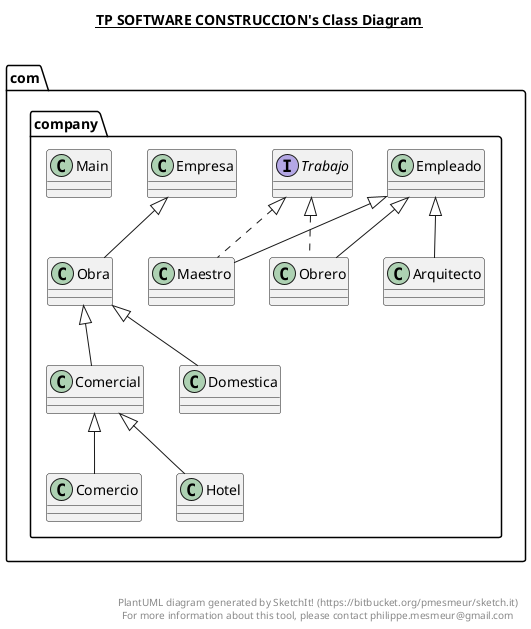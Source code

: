 @startuml

title __TP SOFTWARE CONSTRUCCION's Class Diagram__\n

  namespace com.company {
    class com.company.Arquitecto {
    }
  }
  

  namespace com.company {
    class com.company.Comercial {
    }
  }
  

  namespace com.company {
    class com.company.Comercio {
    }
  }
  

  namespace com.company {
    class com.company.Domestica {
    }
  }
  

  namespace com.company {
    class com.company.Empleado {
    }
  }
  

  namespace com.company {
    class com.company.Empresa {
    }
  }
  

  namespace com.company {
    class com.company.Hotel {
    }
  }
  

  namespace com.company {
    class com.company.Maestro {
    }
  }
  

  namespace com.company {
    class com.company.Main {
    }
  }
  

  namespace com.company {
    class com.company.Obra {
    }
  }
  

  namespace com.company {
    class com.company.Obrero {
    }
  }
  

  namespace com.company {
    interface com.company.Trabajo {
    }
  }
  

  com.company.Arquitecto -up-|> com.company.Empleado
  com.company.Comercial -up-|> com.company.Obra
  com.company.Comercio -up-|> com.company.Comercial
  com.company.Domestica -up-|> com.company.Obra
  com.company.Hotel -up-|> com.company.Comercial
  com.company.Maestro .up.|> com.company.Trabajo
  com.company.Maestro -up-|> com.company.Empleado
  com.company.Obra -up-|> com.company.Empresa
  com.company.Obrero .up.|> com.company.Trabajo
  com.company.Obrero -up-|> com.company.Empleado


right footer


PlantUML diagram generated by SketchIt! (https://bitbucket.org/pmesmeur/sketch.it)
For more information about this tool, please contact philippe.mesmeur@gmail.com
endfooter

@enduml
